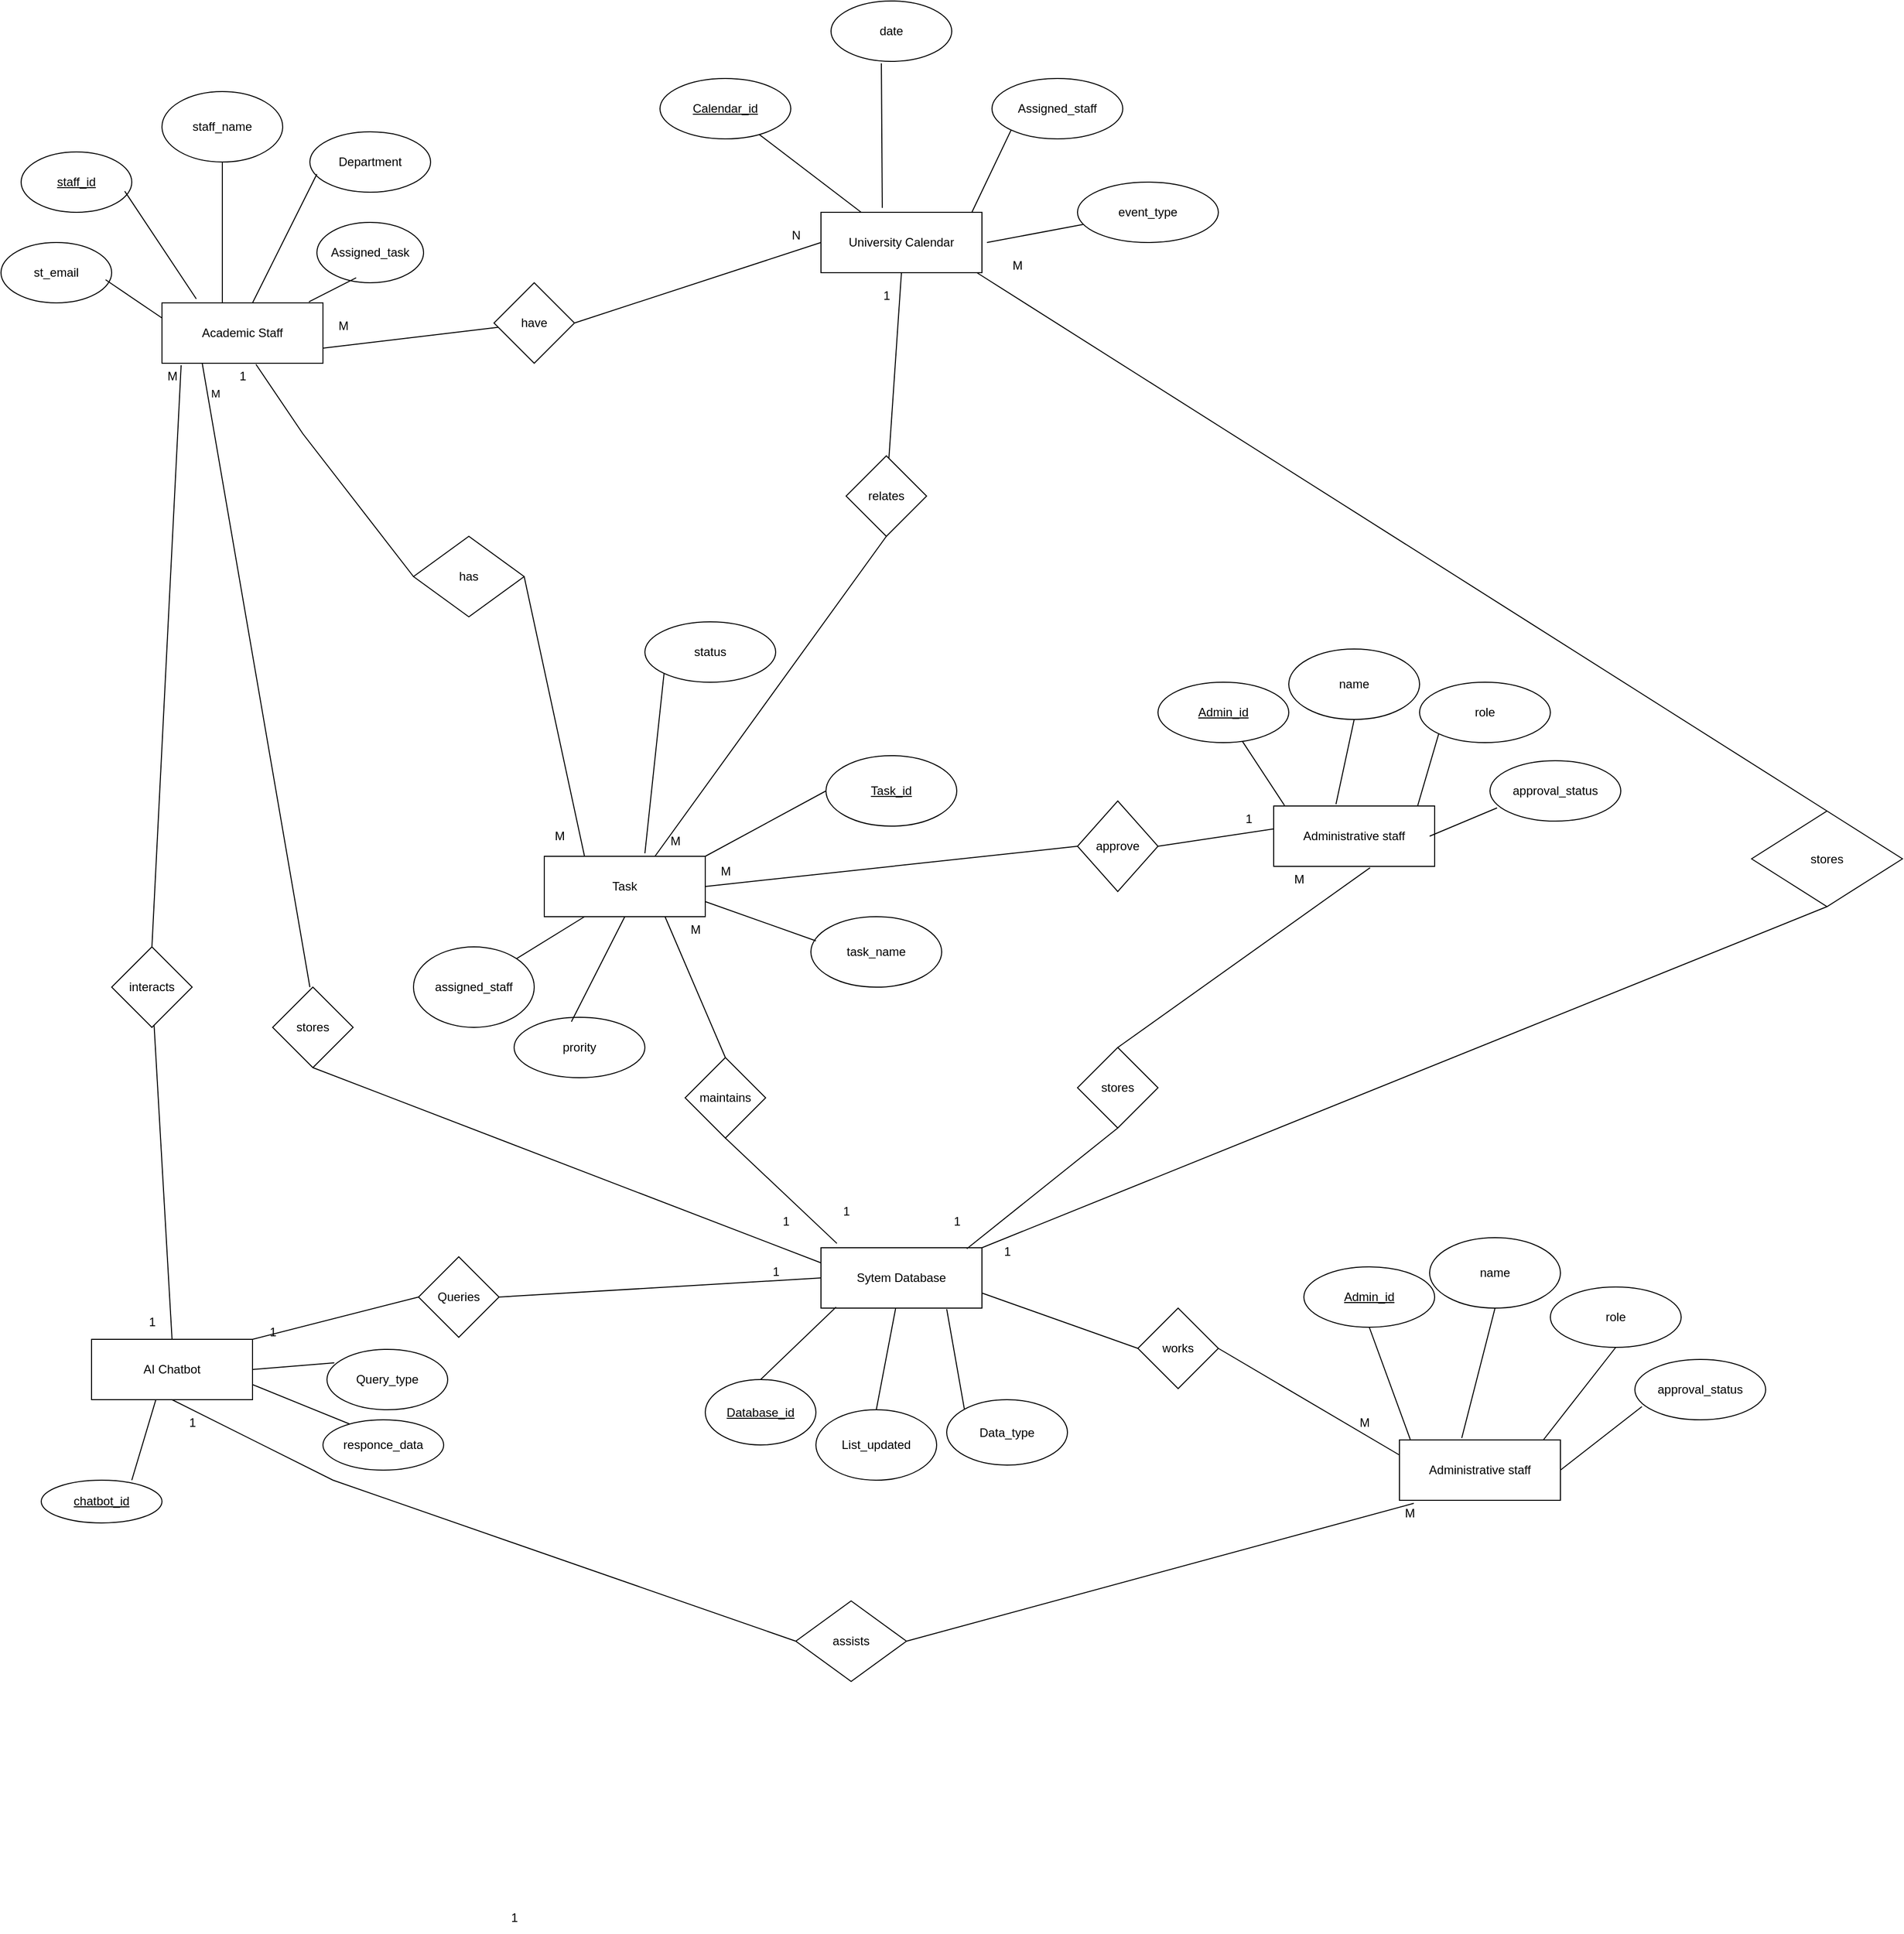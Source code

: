 <mxfile version="26.1.3">
  <diagram name="Page-1" id="PT844Th8oEXxQHsooNQq">
    <mxGraphModel dx="734" dy="1653" grid="1" gridSize="10" guides="1" tooltips="1" connect="1" arrows="1" fold="1" page="1" pageScale="1" pageWidth="827" pageHeight="1169" math="0" shadow="0">
      <root>
        <mxCell id="0" />
        <mxCell id="1" parent="0" />
        <mxCell id="x-ZnDSSFqjBIY2nWPzBg-1" value="Academic Staff" style="rounded=0;whiteSpace=wrap;html=1;" vertex="1" parent="1">
          <mxGeometry x="190" y="240" width="160" height="60" as="geometry" />
        </mxCell>
        <mxCell id="x-ZnDSSFqjBIY2nWPzBg-3" value="Task" style="rounded=0;whiteSpace=wrap;html=1;" vertex="1" parent="1">
          <mxGeometry x="570" y="790" width="160" height="60" as="geometry" />
        </mxCell>
        <mxCell id="x-ZnDSSFqjBIY2nWPzBg-9" value="st_email" style="ellipse;whiteSpace=wrap;html=1;" vertex="1" parent="1">
          <mxGeometry x="30" y="180" width="110" height="60" as="geometry" />
        </mxCell>
        <mxCell id="x-ZnDSSFqjBIY2nWPzBg-10" value="&lt;u&gt;staff_id&lt;/u&gt;" style="ellipse;whiteSpace=wrap;html=1;" vertex="1" parent="1">
          <mxGeometry x="50" y="90" width="110" height="60" as="geometry" />
        </mxCell>
        <mxCell id="x-ZnDSSFqjBIY2nWPzBg-11" value="staff_name" style="ellipse;whiteSpace=wrap;html=1;" vertex="1" parent="1">
          <mxGeometry x="190" y="30" width="120" height="70" as="geometry" />
        </mxCell>
        <mxCell id="x-ZnDSSFqjBIY2nWPzBg-12" value="Department" style="ellipse;whiteSpace=wrap;html=1;" vertex="1" parent="1">
          <mxGeometry x="337" y="70" width="120" height="60" as="geometry" />
        </mxCell>
        <mxCell id="x-ZnDSSFqjBIY2nWPzBg-13" value="Assigned_task" style="ellipse;whiteSpace=wrap;html=1;" vertex="1" parent="1">
          <mxGeometry x="344" y="160" width="106" height="60" as="geometry" />
        </mxCell>
        <mxCell id="x-ZnDSSFqjBIY2nWPzBg-14" value="" style="endArrow=none;html=1;rounded=0;exitX=0;exitY=0.25;exitDx=0;exitDy=0;entryX=0.945;entryY=0.617;entryDx=0;entryDy=0;entryPerimeter=0;" edge="1" parent="1" source="x-ZnDSSFqjBIY2nWPzBg-1" target="x-ZnDSSFqjBIY2nWPzBg-9">
          <mxGeometry width="50" height="50" relative="1" as="geometry">
            <mxPoint x="90" y="270" as="sourcePoint" />
            <mxPoint x="140" y="220" as="targetPoint" />
          </mxGeometry>
        </mxCell>
        <mxCell id="x-ZnDSSFqjBIY2nWPzBg-17" value="" style="endArrow=none;html=1;rounded=0;exitX=0.213;exitY=-0.067;exitDx=0;exitDy=0;exitPerimeter=0;entryX=0.936;entryY=0.65;entryDx=0;entryDy=0;entryPerimeter=0;" edge="1" parent="1" source="x-ZnDSSFqjBIY2nWPzBg-1" target="x-ZnDSSFqjBIY2nWPzBg-10">
          <mxGeometry width="50" height="50" relative="1" as="geometry">
            <mxPoint x="130" y="160" as="sourcePoint" />
            <mxPoint x="160" y="130" as="targetPoint" />
          </mxGeometry>
        </mxCell>
        <mxCell id="x-ZnDSSFqjBIY2nWPzBg-18" value="" style="endArrow=none;html=1;rounded=0;" edge="1" parent="1" target="x-ZnDSSFqjBIY2nWPzBg-11">
          <mxGeometry width="50" height="50" relative="1" as="geometry">
            <mxPoint x="250" y="240" as="sourcePoint" />
            <mxPoint x="300" y="190" as="targetPoint" />
          </mxGeometry>
        </mxCell>
        <mxCell id="x-ZnDSSFqjBIY2nWPzBg-19" value="" style="endArrow=none;html=1;rounded=0;entryX=0.058;entryY=0.7;entryDx=0;entryDy=0;entryPerimeter=0;" edge="1" parent="1" target="x-ZnDSSFqjBIY2nWPzBg-12">
          <mxGeometry width="50" height="50" relative="1" as="geometry">
            <mxPoint x="280" y="240" as="sourcePoint" />
            <mxPoint x="330" y="190" as="targetPoint" />
          </mxGeometry>
        </mxCell>
        <mxCell id="x-ZnDSSFqjBIY2nWPzBg-21" value="" style="endArrow=none;html=1;rounded=0;entryX=0.368;entryY=0.917;entryDx=0;entryDy=0;entryPerimeter=0;exitX=0.913;exitY=-0.017;exitDx=0;exitDy=0;exitPerimeter=0;" edge="1" parent="1" source="x-ZnDSSFqjBIY2nWPzBg-1" target="x-ZnDSSFqjBIY2nWPzBg-13">
          <mxGeometry width="50" height="50" relative="1" as="geometry">
            <mxPoint x="350" y="270" as="sourcePoint" />
            <mxPoint x="400" y="220" as="targetPoint" />
          </mxGeometry>
        </mxCell>
        <mxCell id="x-ZnDSSFqjBIY2nWPzBg-43" value="status" style="ellipse;whiteSpace=wrap;html=1;" vertex="1" parent="1">
          <mxGeometry x="670" y="557" width="130" height="60" as="geometry" />
        </mxCell>
        <mxCell id="x-ZnDSSFqjBIY2nWPzBg-44" value="task_name" style="ellipse;whiteSpace=wrap;html=1;" vertex="1" parent="1">
          <mxGeometry x="835" y="850" width="130" height="70" as="geometry" />
        </mxCell>
        <mxCell id="x-ZnDSSFqjBIY2nWPzBg-45" value="prority" style="ellipse;whiteSpace=wrap;html=1;" vertex="1" parent="1">
          <mxGeometry x="540" y="950" width="130" height="60" as="geometry" />
        </mxCell>
        <mxCell id="x-ZnDSSFqjBIY2nWPzBg-46" value="&lt;u&gt;Task_id&lt;/u&gt;" style="ellipse;whiteSpace=wrap;html=1;" vertex="1" parent="1">
          <mxGeometry x="850" y="690" width="130" height="70" as="geometry" />
        </mxCell>
        <mxCell id="x-ZnDSSFqjBIY2nWPzBg-47" value="" style="endArrow=none;html=1;rounded=0;exitX=1;exitY=0;exitDx=0;exitDy=0;entryX=0.25;entryY=1;entryDx=0;entryDy=0;" edge="1" parent="1" source="x-ZnDSSFqjBIY2nWPzBg-67" target="x-ZnDSSFqjBIY2nWPzBg-3">
          <mxGeometry width="50" height="50" relative="1" as="geometry">
            <mxPoint x="510.004" y="969.324" as="sourcePoint" />
            <mxPoint x="630" y="850" as="targetPoint" />
          </mxGeometry>
        </mxCell>
        <mxCell id="x-ZnDSSFqjBIY2nWPzBg-48" value="" style="endArrow=none;html=1;rounded=0;exitX=0.438;exitY=0.073;exitDx=0;exitDy=0;exitPerimeter=0;entryX=0.5;entryY=1;entryDx=0;entryDy=0;" edge="1" parent="1" source="x-ZnDSSFqjBIY2nWPzBg-45" target="x-ZnDSSFqjBIY2nWPzBg-3">
          <mxGeometry width="50" height="50" relative="1" as="geometry">
            <mxPoint x="690" y="950" as="sourcePoint" />
            <mxPoint x="680" y="852" as="targetPoint" />
          </mxGeometry>
        </mxCell>
        <mxCell id="x-ZnDSSFqjBIY2nWPzBg-49" value="" style="endArrow=none;html=1;rounded=0;entryX=0;entryY=1;entryDx=0;entryDy=0;" edge="1" parent="1" target="x-ZnDSSFqjBIY2nWPzBg-43">
          <mxGeometry width="50" height="50" relative="1" as="geometry">
            <mxPoint x="670" y="787" as="sourcePoint" />
            <mxPoint x="730" y="740" as="targetPoint" />
          </mxGeometry>
        </mxCell>
        <mxCell id="x-ZnDSSFqjBIY2nWPzBg-50" value="" style="endArrow=none;html=1;rounded=0;entryX=0;entryY=0.5;entryDx=0;entryDy=0;exitX=1;exitY=0;exitDx=0;exitDy=0;" edge="1" parent="1" source="x-ZnDSSFqjBIY2nWPzBg-3" target="x-ZnDSSFqjBIY2nWPzBg-46">
          <mxGeometry width="50" height="50" relative="1" as="geometry">
            <mxPoint x="710" y="810" as="sourcePoint" />
            <mxPoint x="760" y="760" as="targetPoint" />
            <Array as="points" />
          </mxGeometry>
        </mxCell>
        <mxCell id="x-ZnDSSFqjBIY2nWPzBg-51" value="" style="endArrow=none;html=1;rounded=0;entryX=0.038;entryY=0.343;entryDx=0;entryDy=0;entryPerimeter=0;exitX=1;exitY=0.75;exitDx=0;exitDy=0;" edge="1" parent="1" source="x-ZnDSSFqjBIY2nWPzBg-3" target="x-ZnDSSFqjBIY2nWPzBg-44">
          <mxGeometry width="50" height="50" relative="1" as="geometry">
            <mxPoint x="730" y="850" as="sourcePoint" />
            <mxPoint x="780" y="800" as="targetPoint" />
            <Array as="points" />
          </mxGeometry>
        </mxCell>
        <mxCell id="x-ZnDSSFqjBIY2nWPzBg-61" value="" style="endArrow=none;html=1;rounded=0;entryX=0.584;entryY=1.019;entryDx=0;entryDy=0;entryPerimeter=0;exitX=1;exitY=0.5;exitDx=0;exitDy=0;" edge="1" parent="1" source="x-ZnDSSFqjBIY2nWPzBg-62" target="x-ZnDSSFqjBIY2nWPzBg-1">
          <mxGeometry width="50" height="50" relative="1" as="geometry">
            <mxPoint x="410" y="480" as="sourcePoint" />
            <mxPoint x="280" y="320" as="targetPoint" />
            <Array as="points">
              <mxPoint x="330" y="370" />
            </Array>
          </mxGeometry>
        </mxCell>
        <mxCell id="x-ZnDSSFqjBIY2nWPzBg-62" value="has" style="rhombus;whiteSpace=wrap;html=1;direction=west;" vertex="1" parent="1">
          <mxGeometry x="440" y="472" width="110" height="80" as="geometry" />
        </mxCell>
        <mxCell id="x-ZnDSSFqjBIY2nWPzBg-63" value="" style="endArrow=none;html=1;rounded=0;exitX=0;exitY=0.5;exitDx=0;exitDy=0;entryX=0.25;entryY=0;entryDx=0;entryDy=0;" edge="1" parent="1" source="x-ZnDSSFqjBIY2nWPzBg-62" target="x-ZnDSSFqjBIY2nWPzBg-3">
          <mxGeometry width="50" height="50" relative="1" as="geometry">
            <mxPoint x="560" y="520" as="sourcePoint" />
            <mxPoint x="610" y="780" as="targetPoint" />
          </mxGeometry>
        </mxCell>
        <mxCell id="x-ZnDSSFqjBIY2nWPzBg-67" value="assigned_staff" style="ellipse;whiteSpace=wrap;html=1;" vertex="1" parent="1">
          <mxGeometry x="440" y="880" width="120" height="80" as="geometry" />
        </mxCell>
        <mxCell id="x-ZnDSSFqjBIY2nWPzBg-69" value="approve" style="rhombus;whiteSpace=wrap;html=1;" vertex="1" parent="1">
          <mxGeometry x="1100" y="735" width="80" height="90" as="geometry" />
        </mxCell>
        <mxCell id="x-ZnDSSFqjBIY2nWPzBg-82" value="AI Chatbot" style="rounded=0;whiteSpace=wrap;html=1;" vertex="1" parent="1">
          <mxGeometry x="120" y="1270" width="160" height="60" as="geometry" />
        </mxCell>
        <mxCell id="x-ZnDSSFqjBIY2nWPzBg-83" value="&lt;u&gt;chatbot_id&lt;/u&gt;" style="ellipse;whiteSpace=wrap;html=1;" vertex="1" parent="1">
          <mxGeometry x="70" y="1410" width="120" height="42.5" as="geometry" />
        </mxCell>
        <mxCell id="x-ZnDSSFqjBIY2nWPzBg-84" value="Query_type" style="ellipse;whiteSpace=wrap;html=1;" vertex="1" parent="1">
          <mxGeometry x="354" y="1280" width="120" height="60" as="geometry" />
        </mxCell>
        <mxCell id="x-ZnDSSFqjBIY2nWPzBg-85" value="responce_data" style="ellipse;whiteSpace=wrap;html=1;" vertex="1" parent="1">
          <mxGeometry x="350" y="1350" width="120" height="50" as="geometry" />
        </mxCell>
        <mxCell id="x-ZnDSSFqjBIY2nWPzBg-86" value="" style="endArrow=none;html=1;rounded=0;exitX=0.399;exitY=1.004;exitDx=0;exitDy=0;exitPerimeter=0;" edge="1" parent="1" source="x-ZnDSSFqjBIY2nWPzBg-82">
          <mxGeometry width="50" height="50" relative="1" as="geometry">
            <mxPoint x="125" y="1031.25" as="sourcePoint" />
            <mxPoint x="160" y="1410" as="targetPoint" />
          </mxGeometry>
        </mxCell>
        <mxCell id="x-ZnDSSFqjBIY2nWPzBg-87" value="" style="endArrow=none;html=1;rounded=0;entryX=0.061;entryY=0.222;entryDx=0;entryDy=0;entryPerimeter=0;exitX=1;exitY=0.5;exitDx=0;exitDy=0;" edge="1" parent="1" source="x-ZnDSSFqjBIY2nWPzBg-82" target="x-ZnDSSFqjBIY2nWPzBg-84">
          <mxGeometry width="50" height="50" relative="1" as="geometry">
            <mxPoint x="300" y="1320" as="sourcePoint" />
            <mxPoint x="265" y="981.25" as="targetPoint" />
          </mxGeometry>
        </mxCell>
        <mxCell id="x-ZnDSSFqjBIY2nWPzBg-88" value="" style="endArrow=none;html=1;rounded=0;entryX=0.22;entryY=0.083;entryDx=0;entryDy=0;entryPerimeter=0;exitX=1;exitY=0.75;exitDx=0;exitDy=0;" edge="1" parent="1" source="x-ZnDSSFqjBIY2nWPzBg-82" target="x-ZnDSSFqjBIY2nWPzBg-85">
          <mxGeometry width="50" height="50" relative="1" as="geometry">
            <mxPoint x="215" y="1161.25" as="sourcePoint" />
            <mxPoint x="265" y="1111.25" as="targetPoint" />
          </mxGeometry>
        </mxCell>
        <mxCell id="x-ZnDSSFqjBIY2nWPzBg-102" value="University Calendar" style="rounded=0;whiteSpace=wrap;html=1;" vertex="1" parent="1">
          <mxGeometry x="845" y="150" width="160" height="60" as="geometry" />
        </mxCell>
        <mxCell id="x-ZnDSSFqjBIY2nWPzBg-103" value="&lt;u&gt;Calendar_id&lt;/u&gt;" style="ellipse;whiteSpace=wrap;html=1;" vertex="1" parent="1">
          <mxGeometry x="685" y="17" width="130" height="60" as="geometry" />
        </mxCell>
        <mxCell id="x-ZnDSSFqjBIY2nWPzBg-104" value="date" style="ellipse;whiteSpace=wrap;html=1;" vertex="1" parent="1">
          <mxGeometry x="855" y="-60" width="120" height="60" as="geometry" />
        </mxCell>
        <mxCell id="x-ZnDSSFqjBIY2nWPzBg-105" value="Assigned_staff" style="ellipse;whiteSpace=wrap;html=1;" vertex="1" parent="1">
          <mxGeometry x="1015" y="17" width="130" height="60" as="geometry" />
        </mxCell>
        <mxCell id="x-ZnDSSFqjBIY2nWPzBg-106" value="" style="endArrow=none;html=1;rounded=0;entryX=0.417;entryY=1.033;entryDx=0;entryDy=0;entryPerimeter=0;exitX=0.381;exitY=-0.073;exitDx=0;exitDy=0;exitPerimeter=0;" edge="1" parent="1" source="x-ZnDSSFqjBIY2nWPzBg-102" target="x-ZnDSSFqjBIY2nWPzBg-104">
          <mxGeometry width="50" height="50" relative="1" as="geometry">
            <mxPoint x="905" y="140" as="sourcePoint" />
            <mxPoint x="305" y="600" as="targetPoint" />
          </mxGeometry>
        </mxCell>
        <mxCell id="x-ZnDSSFqjBIY2nWPzBg-107" value="" style="endArrow=none;html=1;rounded=0;entryX=0;entryY=1;entryDx=0;entryDy=0;" edge="1" parent="1" target="x-ZnDSSFqjBIY2nWPzBg-105">
          <mxGeometry width="50" height="50" relative="1" as="geometry">
            <mxPoint x="995" y="150" as="sourcePoint" />
            <mxPoint x="385" y="640" as="targetPoint" />
          </mxGeometry>
        </mxCell>
        <mxCell id="x-ZnDSSFqjBIY2nWPzBg-108" value="" style="endArrow=none;html=1;rounded=0;exitX=0.25;exitY=0;exitDx=0;exitDy=0;" edge="1" parent="1" source="x-ZnDSSFqjBIY2nWPzBg-102" target="x-ZnDSSFqjBIY2nWPzBg-103">
          <mxGeometry width="50" height="50" relative="1" as="geometry">
            <mxPoint x="685" y="450" as="sourcePoint" />
            <mxPoint x="735" y="400" as="targetPoint" />
          </mxGeometry>
        </mxCell>
        <mxCell id="x-ZnDSSFqjBIY2nWPzBg-109" value="" style="endArrow=none;html=1;rounded=0;entryX=0.5;entryY=1;entryDx=0;entryDy=0;" edge="1" parent="1" target="x-ZnDSSFqjBIY2nWPzBg-110">
          <mxGeometry width="50" height="50" relative="1" as="geometry">
            <mxPoint x="680" y="790" as="sourcePoint" />
            <mxPoint x="910" y="480" as="targetPoint" />
          </mxGeometry>
        </mxCell>
        <mxCell id="x-ZnDSSFqjBIY2nWPzBg-110" value="relates" style="rhombus;whiteSpace=wrap;html=1;" vertex="1" parent="1">
          <mxGeometry x="870" y="392" width="80" height="80" as="geometry" />
        </mxCell>
        <mxCell id="x-ZnDSSFqjBIY2nWPzBg-111" value="" style="endArrow=none;html=1;rounded=0;entryX=0.5;entryY=1;entryDx=0;entryDy=0;" edge="1" parent="1" source="x-ZnDSSFqjBIY2nWPzBg-110" target="x-ZnDSSFqjBIY2nWPzBg-102">
          <mxGeometry width="50" height="50" relative="1" as="geometry">
            <mxPoint x="710" y="420" as="sourcePoint" />
            <mxPoint x="760" y="370" as="targetPoint" />
          </mxGeometry>
        </mxCell>
        <mxCell id="x-ZnDSSFqjBIY2nWPzBg-112" value="" style="endArrow=none;html=1;rounded=0;exitX=1;exitY=0.75;exitDx=0;exitDy=0;" edge="1" parent="1" source="x-ZnDSSFqjBIY2nWPzBg-1" target="x-ZnDSSFqjBIY2nWPzBg-113">
          <mxGeometry width="50" height="50" relative="1" as="geometry">
            <mxPoint x="350" y="290" as="sourcePoint" />
            <mxPoint x="490" y="270" as="targetPoint" />
          </mxGeometry>
        </mxCell>
        <mxCell id="x-ZnDSSFqjBIY2nWPzBg-113" value="have" style="rhombus;whiteSpace=wrap;html=1;" vertex="1" parent="1">
          <mxGeometry x="520" y="220" width="80" height="80" as="geometry" />
        </mxCell>
        <mxCell id="x-ZnDSSFqjBIY2nWPzBg-114" value="" style="endArrow=none;html=1;rounded=0;entryX=0;entryY=0.5;entryDx=0;entryDy=0;" edge="1" parent="1" target="x-ZnDSSFqjBIY2nWPzBg-102">
          <mxGeometry width="50" height="50" relative="1" as="geometry">
            <mxPoint x="600" y="260" as="sourcePoint" />
            <mxPoint x="650" y="210" as="targetPoint" />
          </mxGeometry>
        </mxCell>
        <mxCell id="x-ZnDSSFqjBIY2nWPzBg-124" value="" style="endArrow=none;html=1;rounded=0;exitX=1;exitY=0.5;exitDx=0;exitDy=0;" edge="1" parent="1" source="x-ZnDSSFqjBIY2nWPzBg-3">
          <mxGeometry width="50" height="50" relative="1" as="geometry">
            <mxPoint x="1140" y="820" as="sourcePoint" />
            <mxPoint x="1100" y="780" as="targetPoint" />
          </mxGeometry>
        </mxCell>
        <mxCell id="x-ZnDSSFqjBIY2nWPzBg-125" value="" style="endArrow=none;html=1;rounded=0;exitX=1;exitY=0.5;exitDx=0;exitDy=0;" edge="1" parent="1" source="x-ZnDSSFqjBIY2nWPzBg-69">
          <mxGeometry width="50" height="50" relative="1" as="geometry">
            <mxPoint x="1300" y="780" as="sourcePoint" />
            <mxPoint x="1380" y="750" as="targetPoint" />
          </mxGeometry>
        </mxCell>
        <mxCell id="x-ZnDSSFqjBIY2nWPzBg-128" value="Administrative staff" style="rounded=0;whiteSpace=wrap;html=1;" vertex="1" parent="1">
          <mxGeometry x="1295" y="740" width="160" height="60" as="geometry" />
        </mxCell>
        <mxCell id="x-ZnDSSFqjBIY2nWPzBg-129" value="approval_status" style="ellipse;whiteSpace=wrap;html=1;" vertex="1" parent="1">
          <mxGeometry x="1510" y="695" width="130" height="60" as="geometry" />
        </mxCell>
        <mxCell id="x-ZnDSSFqjBIY2nWPzBg-130" value="&lt;u&gt;Admin_id&lt;/u&gt;" style="ellipse;whiteSpace=wrap;html=1;" vertex="1" parent="1">
          <mxGeometry x="1180" y="617" width="130" height="60" as="geometry" />
        </mxCell>
        <mxCell id="x-ZnDSSFqjBIY2nWPzBg-131" value="name" style="ellipse;whiteSpace=wrap;html=1;" vertex="1" parent="1">
          <mxGeometry x="1310" y="584" width="130" height="70" as="geometry" />
        </mxCell>
        <mxCell id="x-ZnDSSFqjBIY2nWPzBg-132" value="role" style="ellipse;whiteSpace=wrap;html=1;" vertex="1" parent="1">
          <mxGeometry x="1440" y="617" width="130" height="60" as="geometry" />
        </mxCell>
        <mxCell id="x-ZnDSSFqjBIY2nWPzBg-133" value="" style="endArrow=none;html=1;rounded=0;entryX=0.067;entryY=-0.01;entryDx=0;entryDy=0;entryPerimeter=0;" edge="1" parent="1" source="x-ZnDSSFqjBIY2nWPzBg-130" target="x-ZnDSSFqjBIY2nWPzBg-128">
          <mxGeometry width="50" height="50" relative="1" as="geometry">
            <mxPoint x="1200" y="780" as="sourcePoint" />
            <mxPoint x="1250" y="730" as="targetPoint" />
          </mxGeometry>
        </mxCell>
        <mxCell id="x-ZnDSSFqjBIY2nWPzBg-134" value="" style="endArrow=none;html=1;rounded=0;entryX=0.5;entryY=1;entryDx=0;entryDy=0;exitX=0.387;exitY=-0.031;exitDx=0;exitDy=0;exitPerimeter=0;" edge="1" parent="1" target="x-ZnDSSFqjBIY2nWPzBg-131" source="x-ZnDSSFqjBIY2nWPzBg-128">
          <mxGeometry width="50" height="50" relative="1" as="geometry">
            <mxPoint x="1310" y="730" as="sourcePoint" />
            <mxPoint x="1360" y="680" as="targetPoint" />
          </mxGeometry>
        </mxCell>
        <mxCell id="x-ZnDSSFqjBIY2nWPzBg-135" value="" style="endArrow=none;html=1;rounded=0;exitX=0.894;exitY=0;exitDx=0;exitDy=0;exitPerimeter=0;entryX=0;entryY=1;entryDx=0;entryDy=0;" edge="1" parent="1" source="x-ZnDSSFqjBIY2nWPzBg-128" target="x-ZnDSSFqjBIY2nWPzBg-132">
          <mxGeometry width="50" height="50" relative="1" as="geometry">
            <mxPoint x="1380" y="720" as="sourcePoint" />
            <mxPoint x="1430" y="670" as="targetPoint" />
          </mxGeometry>
        </mxCell>
        <mxCell id="x-ZnDSSFqjBIY2nWPzBg-138" value="" style="endArrow=none;html=1;rounded=0;entryX=0.054;entryY=0.781;entryDx=0;entryDy=0;entryPerimeter=0;" edge="1" parent="1" target="x-ZnDSSFqjBIY2nWPzBg-129">
          <mxGeometry width="50" height="50" relative="1" as="geometry">
            <mxPoint x="1450" y="770" as="sourcePoint" />
            <mxPoint x="1500" y="720" as="targetPoint" />
          </mxGeometry>
        </mxCell>
        <mxCell id="x-ZnDSSFqjBIY2nWPzBg-139" value="1" style="text;html=1;align=center;verticalAlign=middle;resizable=0;points=[];autosize=1;strokeColor=none;fillColor=none;" vertex="1" parent="1">
          <mxGeometry x="255" y="298" width="30" height="30" as="geometry" />
        </mxCell>
        <mxCell id="x-ZnDSSFqjBIY2nWPzBg-140" value="M" style="text;html=1;align=center;verticalAlign=middle;resizable=0;points=[];autosize=1;strokeColor=none;fillColor=none;" vertex="1" parent="1">
          <mxGeometry x="570" y="755" width="30" height="30" as="geometry" />
        </mxCell>
        <mxCell id="x-ZnDSSFqjBIY2nWPzBg-141" value="1" style="text;html=1;align=center;verticalAlign=middle;resizable=0;points=[];autosize=1;strokeColor=none;fillColor=none;" vertex="1" parent="1">
          <mxGeometry x="1255" y="738" width="30" height="30" as="geometry" />
        </mxCell>
        <mxCell id="x-ZnDSSFqjBIY2nWPzBg-142" value="M" style="text;html=1;align=center;verticalAlign=middle;resizable=0;points=[];autosize=1;strokeColor=none;fillColor=none;" vertex="1" parent="1">
          <mxGeometry x="735" y="790" width="30" height="30" as="geometry" />
        </mxCell>
        <mxCell id="x-ZnDSSFqjBIY2nWPzBg-143" value="1" style="text;html=1;align=center;verticalAlign=middle;resizable=0;points=[];autosize=1;strokeColor=none;fillColor=none;" vertex="1" parent="1">
          <mxGeometry x="895" y="218" width="30" height="30" as="geometry" />
        </mxCell>
        <mxCell id="x-ZnDSSFqjBIY2nWPzBg-144" value="M" style="text;html=1;align=center;verticalAlign=middle;resizable=0;points=[];autosize=1;strokeColor=none;fillColor=none;" vertex="1" parent="1">
          <mxGeometry x="685" y="760" width="30" height="30" as="geometry" />
        </mxCell>
        <mxCell id="x-ZnDSSFqjBIY2nWPzBg-149" value="M" style="text;html=1;align=center;verticalAlign=middle;resizable=0;points=[];autosize=1;strokeColor=none;fillColor=none;" vertex="1" parent="1">
          <mxGeometry x="355" y="248" width="30" height="30" as="geometry" />
        </mxCell>
        <mxCell id="x-ZnDSSFqjBIY2nWPzBg-150" value="N" style="text;html=1;align=center;verticalAlign=middle;resizable=0;points=[];autosize=1;strokeColor=none;fillColor=none;" vertex="1" parent="1">
          <mxGeometry x="805" y="158" width="30" height="30" as="geometry" />
        </mxCell>
        <mxCell id="x-ZnDSSFqjBIY2nWPzBg-151" value="event_type" style="ellipse;whiteSpace=wrap;html=1;" vertex="1" parent="1">
          <mxGeometry x="1100" y="120" width="140" height="60" as="geometry" />
        </mxCell>
        <mxCell id="x-ZnDSSFqjBIY2nWPzBg-152" value="" style="endArrow=none;html=1;rounded=0;" edge="1" parent="1" target="x-ZnDSSFqjBIY2nWPzBg-151">
          <mxGeometry width="50" height="50" relative="1" as="geometry">
            <mxPoint x="1010" y="180" as="sourcePoint" />
            <mxPoint x="1050" y="140" as="targetPoint" />
          </mxGeometry>
        </mxCell>
        <mxCell id="x-ZnDSSFqjBIY2nWPzBg-154" value="" style="endArrow=none;html=1;rounded=0;exitX=0.5;exitY=1;exitDx=0;exitDy=0;entryX=0;entryY=0.5;entryDx=0;entryDy=0;" edge="1" parent="1" source="x-ZnDSSFqjBIY2nWPzBg-82" target="x-ZnDSSFqjBIY2nWPzBg-155">
          <mxGeometry width="50" height="50" relative="1" as="geometry">
            <mxPoint x="220" y="1490" as="sourcePoint" />
            <mxPoint x="850" y="1230" as="targetPoint" />
            <Array as="points">
              <mxPoint x="360" y="1410" />
            </Array>
          </mxGeometry>
        </mxCell>
        <mxCell id="x-ZnDSSFqjBIY2nWPzBg-155" value="assists" style="rhombus;whiteSpace=wrap;html=1;" vertex="1" parent="1">
          <mxGeometry x="820" y="1530" width="110" height="80" as="geometry" />
        </mxCell>
        <mxCell id="x-ZnDSSFqjBIY2nWPzBg-156" value="" style="endArrow=none;html=1;rounded=0;exitX=1;exitY=0.5;exitDx=0;exitDy=0;entryX=0.089;entryY=1.05;entryDx=0;entryDy=0;entryPerimeter=0;" edge="1" parent="1" target="x-ZnDSSFqjBIY2nWPzBg-181">
          <mxGeometry width="50" height="50" relative="1" as="geometry">
            <mxPoint x="930" y="1570" as="sourcePoint" />
            <mxPoint x="1375" y="1410" as="targetPoint" />
          </mxGeometry>
        </mxCell>
        <mxCell id="x-ZnDSSFqjBIY2nWPzBg-157" value="1" style="text;html=1;align=center;verticalAlign=middle;resizable=0;points=[];autosize=1;strokeColor=none;fillColor=none;" vertex="1" parent="1">
          <mxGeometry x="285" y="1248" width="30" height="30" as="geometry" />
        </mxCell>
        <mxCell id="x-ZnDSSFqjBIY2nWPzBg-158" value="M" style="text;html=1;align=center;verticalAlign=middle;resizable=0;points=[];autosize=1;strokeColor=none;fillColor=none;" vertex="1" parent="1">
          <mxGeometry x="1370" y="1338" width="30" height="30" as="geometry" />
        </mxCell>
        <mxCell id="x-ZnDSSFqjBIY2nWPzBg-166" value="Sytem Database" style="rounded=0;whiteSpace=wrap;html=1;" vertex="1" parent="1">
          <mxGeometry x="845" y="1179" width="160" height="60" as="geometry" />
        </mxCell>
        <mxCell id="x-ZnDSSFqjBIY2nWPzBg-167" value="Data_type" style="ellipse;whiteSpace=wrap;html=1;" vertex="1" parent="1">
          <mxGeometry x="970" y="1330" width="120" height="65" as="geometry" />
        </mxCell>
        <mxCell id="x-ZnDSSFqjBIY2nWPzBg-168" value="List_updated" style="ellipse;whiteSpace=wrap;html=1;" vertex="1" parent="1">
          <mxGeometry x="840" y="1340" width="120" height="70" as="geometry" />
        </mxCell>
        <mxCell id="x-ZnDSSFqjBIY2nWPzBg-169" value="&lt;u&gt;Database_id&lt;/u&gt;" style="ellipse;whiteSpace=wrap;html=1;" vertex="1" parent="1">
          <mxGeometry x="730" y="1310" width="110" height="65" as="geometry" />
        </mxCell>
        <mxCell id="x-ZnDSSFqjBIY2nWPzBg-171" value="" style="endArrow=none;html=1;rounded=0;entryX=0;entryY=0;entryDx=0;entryDy=0;" edge="1" parent="1" target="x-ZnDSSFqjBIY2nWPzBg-167">
          <mxGeometry width="50" height="50" relative="1" as="geometry">
            <mxPoint x="970" y="1240" as="sourcePoint" />
            <mxPoint x="670" y="1738" as="targetPoint" />
          </mxGeometry>
        </mxCell>
        <mxCell id="x-ZnDSSFqjBIY2nWPzBg-172" value="" style="endArrow=none;html=1;rounded=0;entryX=0.5;entryY=0;entryDx=0;entryDy=0;" edge="1" parent="1" target="x-ZnDSSFqjBIY2nWPzBg-168" source="x-ZnDSSFqjBIY2nWPzBg-166">
          <mxGeometry width="50" height="50" relative="1" as="geometry">
            <mxPoint x="720" y="1808" as="sourcePoint" />
            <mxPoint x="770" y="1758" as="targetPoint" />
          </mxGeometry>
        </mxCell>
        <mxCell id="x-ZnDSSFqjBIY2nWPzBg-174" value="1" style="text;html=1;align=center;verticalAlign=middle;resizable=0;points=[];autosize=1;strokeColor=none;fillColor=none;" vertex="1" parent="1">
          <mxGeometry x="525" y="1830" width="30" height="30" as="geometry" />
        </mxCell>
        <mxCell id="x-ZnDSSFqjBIY2nWPzBg-175" value="" style="endArrow=none;html=1;rounded=0;entryX=0;entryY=0.5;entryDx=0;entryDy=0;exitX=1;exitY=0.5;exitDx=0;exitDy=0;" edge="1" parent="1" source="x-ZnDSSFqjBIY2nWPzBg-176" target="x-ZnDSSFqjBIY2nWPzBg-166">
          <mxGeometry width="50" height="50" relative="1" as="geometry">
            <mxPoint x="400" y="1770" as="sourcePoint" />
            <mxPoint x="390" y="1730" as="targetPoint" />
          </mxGeometry>
        </mxCell>
        <mxCell id="x-ZnDSSFqjBIY2nWPzBg-176" value="Queries" style="rhombus;whiteSpace=wrap;html=1;" vertex="1" parent="1">
          <mxGeometry x="445" y="1188" width="80" height="80" as="geometry" />
        </mxCell>
        <mxCell id="x-ZnDSSFqjBIY2nWPzBg-177" value="" style="endArrow=none;html=1;rounded=0;entryX=1;entryY=0;entryDx=0;entryDy=0;exitX=0;exitY=0.5;exitDx=0;exitDy=0;" edge="1" parent="1" source="x-ZnDSSFqjBIY2nWPzBg-176" target="x-ZnDSSFqjBIY2nWPzBg-82">
          <mxGeometry width="50" height="50" relative="1" as="geometry">
            <mxPoint x="330" y="1710" as="sourcePoint" />
            <mxPoint x="380" y="1660" as="targetPoint" />
          </mxGeometry>
        </mxCell>
        <mxCell id="x-ZnDSSFqjBIY2nWPzBg-178" value="1" style="text;html=1;align=center;verticalAlign=middle;resizable=0;points=[];autosize=1;strokeColor=none;fillColor=none;" vertex="1" parent="1">
          <mxGeometry x="205" y="1338" width="30" height="30" as="geometry" />
        </mxCell>
        <mxCell id="x-ZnDSSFqjBIY2nWPzBg-179" value="" style="endArrow=none;html=1;rounded=0;exitX=1;exitY=0.75;exitDx=0;exitDy=0;entryX=0;entryY=0.5;entryDx=0;entryDy=0;" edge="1" parent="1" source="x-ZnDSSFqjBIY2nWPzBg-166" target="x-ZnDSSFqjBIY2nWPzBg-180">
          <mxGeometry width="50" height="50" relative="1" as="geometry">
            <mxPoint x="780" y="1919" as="sourcePoint" />
            <mxPoint x="1070" y="1589" as="targetPoint" />
          </mxGeometry>
        </mxCell>
        <mxCell id="x-ZnDSSFqjBIY2nWPzBg-180" value="works" style="rhombus;whiteSpace=wrap;html=1;" vertex="1" parent="1">
          <mxGeometry x="1160" y="1239" width="80" height="80" as="geometry" />
        </mxCell>
        <mxCell id="x-ZnDSSFqjBIY2nWPzBg-181" value="Administrative staff" style="rounded=0;whiteSpace=wrap;html=1;" vertex="1" parent="1">
          <mxGeometry x="1420" y="1370" width="160" height="60" as="geometry" />
        </mxCell>
        <mxCell id="x-ZnDSSFqjBIY2nWPzBg-182" value="approval_status" style="ellipse;whiteSpace=wrap;html=1;" vertex="1" parent="1">
          <mxGeometry x="1654" y="1290" width="130" height="60" as="geometry" />
        </mxCell>
        <mxCell id="x-ZnDSSFqjBIY2nWPzBg-183" value="name" style="ellipse;whiteSpace=wrap;html=1;" vertex="1" parent="1">
          <mxGeometry x="1450" y="1169" width="130" height="70" as="geometry" />
        </mxCell>
        <mxCell id="x-ZnDSSFqjBIY2nWPzBg-184" value="role" style="ellipse;whiteSpace=wrap;html=1;" vertex="1" parent="1">
          <mxGeometry x="1570" y="1218" width="130" height="60" as="geometry" />
        </mxCell>
        <mxCell id="x-ZnDSSFqjBIY2nWPzBg-185" value="" style="endArrow=none;html=1;rounded=0;entryX=0.067;entryY=-0.01;entryDx=0;entryDy=0;entryPerimeter=0;exitX=0.5;exitY=1;exitDx=0;exitDy=0;" edge="1" parent="1" target="x-ZnDSSFqjBIY2nWPzBg-181" source="x-ZnDSSFqjBIY2nWPzBg-192">
          <mxGeometry width="50" height="50" relative="1" as="geometry">
            <mxPoint x="1369" y="1261" as="sourcePoint" />
            <mxPoint x="1355" y="1315" as="targetPoint" />
          </mxGeometry>
        </mxCell>
        <mxCell id="x-ZnDSSFqjBIY2nWPzBg-186" value="" style="endArrow=none;html=1;rounded=0;entryX=0.5;entryY=1;entryDx=0;entryDy=0;exitX=0.387;exitY=-0.031;exitDx=0;exitDy=0;exitPerimeter=0;" edge="1" parent="1" source="x-ZnDSSFqjBIY2nWPzBg-181" target="x-ZnDSSFqjBIY2nWPzBg-183">
          <mxGeometry width="50" height="50" relative="1" as="geometry">
            <mxPoint x="1415" y="1315" as="sourcePoint" />
            <mxPoint x="1465" y="1265" as="targetPoint" />
          </mxGeometry>
        </mxCell>
        <mxCell id="x-ZnDSSFqjBIY2nWPzBg-187" value="" style="endArrow=none;html=1;rounded=0;exitX=0.894;exitY=0;exitDx=0;exitDy=0;exitPerimeter=0;entryX=0.5;entryY=1;entryDx=0;entryDy=0;" edge="1" parent="1" source="x-ZnDSSFqjBIY2nWPzBg-181" target="x-ZnDSSFqjBIY2nWPzBg-184">
          <mxGeometry width="50" height="50" relative="1" as="geometry">
            <mxPoint x="1485" y="1305" as="sourcePoint" />
            <mxPoint x="1535" y="1255" as="targetPoint" />
          </mxGeometry>
        </mxCell>
        <mxCell id="x-ZnDSSFqjBIY2nWPzBg-189" value="" style="endArrow=none;html=1;rounded=0;entryX=0.054;entryY=0.781;entryDx=0;entryDy=0;entryPerimeter=0;exitX=1;exitY=0.5;exitDx=0;exitDy=0;" edge="1" parent="1" target="x-ZnDSSFqjBIY2nWPzBg-182" source="x-ZnDSSFqjBIY2nWPzBg-181">
          <mxGeometry width="50" height="50" relative="1" as="geometry">
            <mxPoint x="1555" y="1355" as="sourcePoint" />
            <mxPoint x="1605" y="1305" as="targetPoint" />
          </mxGeometry>
        </mxCell>
        <mxCell id="x-ZnDSSFqjBIY2nWPzBg-192" value="&lt;u&gt;Admin_id&lt;/u&gt;" style="ellipse;whiteSpace=wrap;html=1;" vertex="1" parent="1">
          <mxGeometry x="1325" y="1198" width="130" height="60" as="geometry" />
        </mxCell>
        <mxCell id="x-ZnDSSFqjBIY2nWPzBg-193" value="" style="endArrow=none;html=1;rounded=0;entryX=0;entryY=0.25;entryDx=0;entryDy=0;exitX=1;exitY=0.5;exitDx=0;exitDy=0;" edge="1" parent="1" source="x-ZnDSSFqjBIY2nWPzBg-180" target="x-ZnDSSFqjBIY2nWPzBg-181">
          <mxGeometry width="50" height="50" relative="1" as="geometry">
            <mxPoint x="1150" y="1590" as="sourcePoint" />
            <mxPoint x="1200" y="1540" as="targetPoint" />
          </mxGeometry>
        </mxCell>
        <mxCell id="x-ZnDSSFqjBIY2nWPzBg-195" value="" style="endArrow=none;html=1;rounded=0;" edge="1" parent="1" target="x-ZnDSSFqjBIY2nWPzBg-196">
          <mxGeometry width="50" height="50" relative="1" as="geometry">
            <mxPoint x="200" y="1270" as="sourcePoint" />
            <mxPoint x="190" y="980" as="targetPoint" />
          </mxGeometry>
        </mxCell>
        <mxCell id="x-ZnDSSFqjBIY2nWPzBg-196" value="interacts" style="rhombus;whiteSpace=wrap;html=1;" vertex="1" parent="1">
          <mxGeometry x="140.0" y="880" width="80" height="80" as="geometry" />
        </mxCell>
        <mxCell id="x-ZnDSSFqjBIY2nWPzBg-197" value="" style="endArrow=none;html=1;rounded=0;exitX=0.5;exitY=0;exitDx=0;exitDy=0;entryX=0.119;entryY=1.033;entryDx=0;entryDy=0;entryPerimeter=0;" edge="1" parent="1" source="x-ZnDSSFqjBIY2nWPzBg-196" target="x-ZnDSSFqjBIY2nWPzBg-1">
          <mxGeometry width="50" height="50" relative="1" as="geometry">
            <mxPoint x="90" y="550" as="sourcePoint" />
            <mxPoint x="140" y="500" as="targetPoint" />
          </mxGeometry>
        </mxCell>
        <mxCell id="x-ZnDSSFqjBIY2nWPzBg-198" value="1" style="text;html=1;align=center;verticalAlign=middle;resizable=0;points=[];autosize=1;strokeColor=none;fillColor=none;" vertex="1" parent="1">
          <mxGeometry x="165" y="1238" width="30" height="30" as="geometry" />
        </mxCell>
        <mxCell id="x-ZnDSSFqjBIY2nWPzBg-199" value="M" style="text;html=1;align=center;verticalAlign=middle;resizable=0;points=[];autosize=1;strokeColor=none;fillColor=none;" vertex="1" parent="1">
          <mxGeometry x="185" y="298" width="30" height="30" as="geometry" />
        </mxCell>
        <mxCell id="x-ZnDSSFqjBIY2nWPzBg-204" value="" style="endArrow=none;html=1;rounded=0;exitX=0.5;exitY=0;exitDx=0;exitDy=0;" edge="1" parent="1" source="x-ZnDSSFqjBIY2nWPzBg-169">
          <mxGeometry width="50" height="50" relative="1" as="geometry">
            <mxPoint x="820" y="1328" as="sourcePoint" />
            <mxPoint x="860" y="1238" as="targetPoint" />
          </mxGeometry>
        </mxCell>
        <mxCell id="x-ZnDSSFqjBIY2nWPzBg-205" value="" style="endArrow=none;html=1;rounded=0;entryX=0.75;entryY=1;entryDx=0;entryDy=0;" edge="1" parent="1" target="x-ZnDSSFqjBIY2nWPzBg-3">
          <mxGeometry width="50" height="50" relative="1" as="geometry">
            <mxPoint x="750" y="990" as="sourcePoint" />
            <mxPoint x="750" y="940" as="targetPoint" />
          </mxGeometry>
        </mxCell>
        <mxCell id="x-ZnDSSFqjBIY2nWPzBg-206" value="maintains" style="rhombus;whiteSpace=wrap;html=1;" vertex="1" parent="1">
          <mxGeometry x="710" y="990" width="80" height="80" as="geometry" />
        </mxCell>
        <mxCell id="x-ZnDSSFqjBIY2nWPzBg-207" value="" style="endArrow=none;html=1;rounded=0;exitX=0.5;exitY=1;exitDx=0;exitDy=0;entryX=0.099;entryY=-0.072;entryDx=0;entryDy=0;entryPerimeter=0;" edge="1" parent="1" source="x-ZnDSSFqjBIY2nWPzBg-206" target="x-ZnDSSFqjBIY2nWPzBg-166">
          <mxGeometry width="50" height="50" relative="1" as="geometry">
            <mxPoint x="750" y="1080" as="sourcePoint" />
            <mxPoint x="850" y="1070" as="targetPoint" />
          </mxGeometry>
        </mxCell>
        <mxCell id="x-ZnDSSFqjBIY2nWPzBg-208" value="" style="endArrow=none;html=1;rounded=0;exitX=0;exitY=0.25;exitDx=0;exitDy=0;" edge="1" parent="1" source="x-ZnDSSFqjBIY2nWPzBg-166">
          <mxGeometry width="50" height="50" relative="1" as="geometry">
            <mxPoint x="870" y="1000" as="sourcePoint" />
            <mxPoint x="340" y="1000" as="targetPoint" />
          </mxGeometry>
        </mxCell>
        <mxCell id="x-ZnDSSFqjBIY2nWPzBg-209" value="stores" style="rhombus;whiteSpace=wrap;html=1;" vertex="1" parent="1">
          <mxGeometry x="300" y="920" width="80" height="80" as="geometry" />
        </mxCell>
        <mxCell id="x-ZnDSSFqjBIY2nWPzBg-210" value="" style="endArrow=none;html=1;rounded=0;entryX=0.25;entryY=1;entryDx=0;entryDy=0;" edge="1" parent="1" target="x-ZnDSSFqjBIY2nWPzBg-1">
          <mxGeometry width="50" height="50" relative="1" as="geometry">
            <mxPoint x="337" y="920" as="sourcePoint" />
            <mxPoint x="387" y="870" as="targetPoint" />
          </mxGeometry>
        </mxCell>
        <mxCell id="x-ZnDSSFqjBIY2nWPzBg-224" value="M" style="edgeLabel;html=1;align=center;verticalAlign=middle;resizable=0;points=[];" vertex="1" connectable="0" parent="x-ZnDSSFqjBIY2nWPzBg-210">
          <mxGeometry x="0.899" y="-7" relative="1" as="geometry">
            <mxPoint as="offset" />
          </mxGeometry>
        </mxCell>
        <mxCell id="x-ZnDSSFqjBIY2nWPzBg-213" value="" style="endArrow=none;html=1;rounded=0;" edge="1" parent="1">
          <mxGeometry width="50" height="50" relative="1" as="geometry">
            <mxPoint x="990" y="1180" as="sourcePoint" />
            <mxPoint x="1140" y="1060" as="targetPoint" />
          </mxGeometry>
        </mxCell>
        <mxCell id="x-ZnDSSFqjBIY2nWPzBg-214" value="stores" style="rhombus;whiteSpace=wrap;html=1;direction=south;" vertex="1" parent="1">
          <mxGeometry x="1100" y="980" width="80" height="80" as="geometry" />
        </mxCell>
        <mxCell id="x-ZnDSSFqjBIY2nWPzBg-215" value="" style="endArrow=none;html=1;rounded=0;entryX=0.599;entryY=1.022;entryDx=0;entryDy=0;entryPerimeter=0;exitX=0;exitY=0.5;exitDx=0;exitDy=0;" edge="1" parent="1" source="x-ZnDSSFqjBIY2nWPzBg-214" target="x-ZnDSSFqjBIY2nWPzBg-128">
          <mxGeometry width="50" height="50" relative="1" as="geometry">
            <mxPoint x="1140" y="990" as="sourcePoint" />
            <mxPoint x="1190" y="940" as="targetPoint" />
          </mxGeometry>
        </mxCell>
        <mxCell id="x-ZnDSSFqjBIY2nWPzBg-216" value="" style="endArrow=none;html=1;rounded=0;exitX=1;exitY=0;exitDx=0;exitDy=0;entryX=0.5;entryY=1;entryDx=0;entryDy=0;" edge="1" parent="1" source="x-ZnDSSFqjBIY2nWPzBg-166" target="x-ZnDSSFqjBIY2nWPzBg-217">
          <mxGeometry width="50" height="50" relative="1" as="geometry">
            <mxPoint x="1330" y="1080" as="sourcePoint" />
            <mxPoint x="1820" y="820" as="targetPoint" />
          </mxGeometry>
        </mxCell>
        <mxCell id="x-ZnDSSFqjBIY2nWPzBg-217" value="stores" style="rhombus;whiteSpace=wrap;html=1;" vertex="1" parent="1">
          <mxGeometry x="1770" y="745" width="150" height="95" as="geometry" />
        </mxCell>
        <mxCell id="x-ZnDSSFqjBIY2nWPzBg-218" value="" style="endArrow=none;html=1;rounded=0;exitX=0.5;exitY=0;exitDx=0;exitDy=0;" edge="1" parent="1" source="x-ZnDSSFqjBIY2nWPzBg-217">
          <mxGeometry width="50" height="50" relative="1" as="geometry">
            <mxPoint x="950" y="260" as="sourcePoint" />
            <mxPoint x="1000" y="210" as="targetPoint" />
          </mxGeometry>
        </mxCell>
        <mxCell id="x-ZnDSSFqjBIY2nWPzBg-221" value="M" style="text;html=1;align=center;verticalAlign=middle;resizable=0;points=[];autosize=1;strokeColor=none;fillColor=none;" vertex="1" parent="1">
          <mxGeometry x="1415" y="1428" width="30" height="30" as="geometry" />
        </mxCell>
        <mxCell id="x-ZnDSSFqjBIY2nWPzBg-222" value="1" style="text;html=1;align=center;verticalAlign=middle;resizable=0;points=[];autosize=1;strokeColor=none;fillColor=none;" vertex="1" parent="1">
          <mxGeometry x="785" y="1188" width="30" height="30" as="geometry" />
        </mxCell>
        <mxCell id="x-ZnDSSFqjBIY2nWPzBg-223" value="1" style="text;html=1;align=center;verticalAlign=middle;resizable=0;points=[];autosize=1;strokeColor=none;fillColor=none;" vertex="1" parent="1">
          <mxGeometry x="795" y="1138" width="30" height="30" as="geometry" />
        </mxCell>
        <mxCell id="x-ZnDSSFqjBIY2nWPzBg-225" value="1" style="text;html=1;align=center;verticalAlign=middle;resizable=0;points=[];autosize=1;strokeColor=none;fillColor=none;" vertex="1" parent="1">
          <mxGeometry x="965" y="1138" width="30" height="30" as="geometry" />
        </mxCell>
        <mxCell id="x-ZnDSSFqjBIY2nWPzBg-226" value="M" style="text;html=1;align=center;verticalAlign=middle;resizable=0;points=[];autosize=1;strokeColor=none;fillColor=none;" vertex="1" parent="1">
          <mxGeometry x="1305" y="798" width="30" height="30" as="geometry" />
        </mxCell>
        <mxCell id="x-ZnDSSFqjBIY2nWPzBg-227" value="1" style="text;html=1;align=center;verticalAlign=middle;resizable=0;points=[];autosize=1;strokeColor=none;fillColor=none;" vertex="1" parent="1">
          <mxGeometry x="855" y="1128" width="30" height="30" as="geometry" />
        </mxCell>
        <mxCell id="x-ZnDSSFqjBIY2nWPzBg-228" value="M" style="text;html=1;align=center;verticalAlign=middle;resizable=0;points=[];autosize=1;strokeColor=none;fillColor=none;" vertex="1" parent="1">
          <mxGeometry x="705" y="848" width="30" height="30" as="geometry" />
        </mxCell>
        <mxCell id="x-ZnDSSFqjBIY2nWPzBg-229" value="1" style="text;html=1;align=center;verticalAlign=middle;resizable=0;points=[];autosize=1;strokeColor=none;fillColor=none;" vertex="1" parent="1">
          <mxGeometry x="1015" y="1168" width="30" height="30" as="geometry" />
        </mxCell>
        <mxCell id="x-ZnDSSFqjBIY2nWPzBg-230" value="M" style="text;html=1;align=center;verticalAlign=middle;resizable=0;points=[];autosize=1;strokeColor=none;fillColor=none;" vertex="1" parent="1">
          <mxGeometry x="1025" y="188" width="30" height="30" as="geometry" />
        </mxCell>
      </root>
    </mxGraphModel>
  </diagram>
</mxfile>
